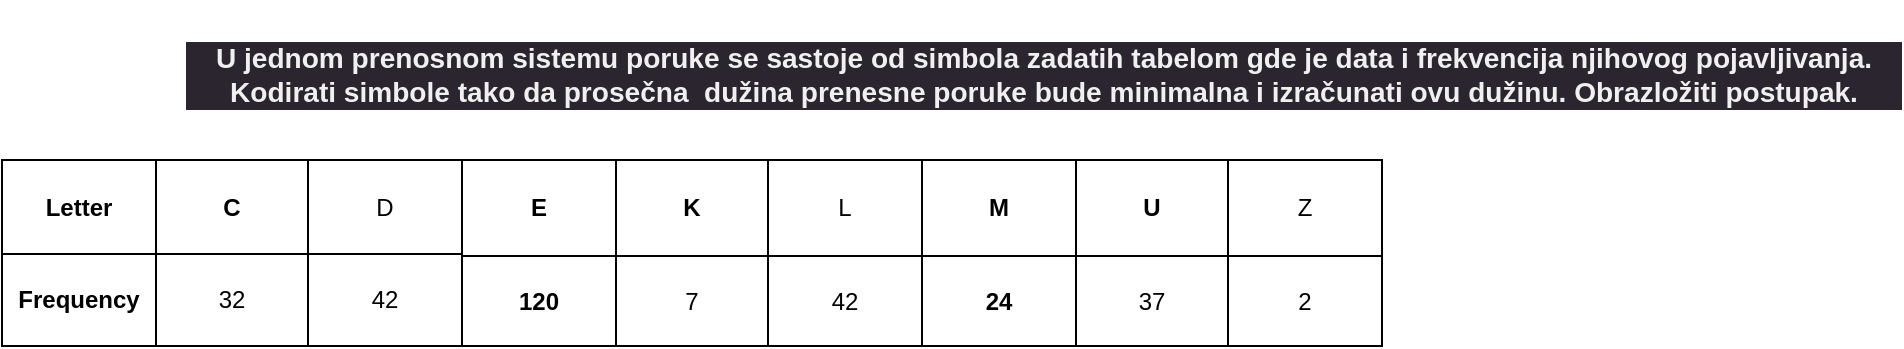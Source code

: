 <mxfile>
    <diagram id="tLFudKx_XNXjCjO-lnHd" name="Page-1">
        <mxGraphModel dx="1624" dy="750" grid="1" gridSize="10" guides="1" tooltips="1" connect="1" arrows="1" fold="1" page="1" pageScale="1" pageWidth="1100" pageHeight="850" math="0" shadow="0">
            <root>
                <mxCell id="0"/>
                <mxCell id="1" parent="0"/>
                <mxCell id="2" value="&lt;h3 style=&quot;border-color: rgb(0, 0, 0); color: rgb(240, 240, 240); font-family: Helvetica; font-style: normal; font-variant-ligatures: normal; font-variant-caps: normal; letter-spacing: normal; orphans: 2; text-align: center; text-indent: 0px; text-transform: none; widows: 2; word-spacing: 0px; -webkit-text-stroke-width: 0px; background-color: rgb(42, 37, 47); text-decoration-thickness: initial; text-decoration-style: initial; text-decoration-color: initial;&quot;&gt;U jednom prenosnom sistemu poruke se sastoje od simbola zadatih tabelom gde je data i frekvencija njihovog pojavljivanja. Kodirati simbole tako da prosečna&amp;nbsp; dužina prenesne poruke bude minimalna i izračunati ovu dužinu. Obrazložiti postupak.&lt;/h3&gt;" style="text;whiteSpace=wrap;html=1;" parent="1" vertex="1">
                    <mxGeometry x="100" width="860" height="90" as="geometry"/>
                </mxCell>
                <mxCell id="14" value="" style="childLayout=tableLayout;recursiveResize=0;shadow=0;fillColor=none;movable=0;resizable=0;rotatable=0;deletable=0;editable=0;connectable=0;" vertex="1" parent="1">
                    <mxGeometry x="10" y="80" width="230" height="93" as="geometry"/>
                </mxCell>
                <mxCell id="15" value="" style="shape=tableRow;horizontal=0;startSize=0;swimlaneHead=0;swimlaneBody=0;top=0;left=0;bottom=0;right=0;dropTarget=0;collapsible=0;recursiveResize=0;expand=0;fontStyle=0;fillColor=none;strokeColor=inherit;movable=0;resizable=0;rotatable=0;deletable=0;editable=0;connectable=0;" vertex="1" parent="14">
                    <mxGeometry width="230" height="47" as="geometry"/>
                </mxCell>
                <mxCell id="16" value="&lt;b&gt;Letter&lt;/b&gt;" style="connectable=0;recursiveResize=0;strokeColor=inherit;fillColor=none;align=center;whiteSpace=wrap;html=1;movable=0;resizable=0;rotatable=0;deletable=0;editable=0;" vertex="1" parent="15">
                    <mxGeometry width="77" height="47" as="geometry">
                        <mxRectangle width="77" height="47" as="alternateBounds"/>
                    </mxGeometry>
                </mxCell>
                <mxCell id="17" value="&lt;b&gt;C&lt;/b&gt;" style="connectable=0;recursiveResize=0;strokeColor=inherit;fillColor=none;align=center;whiteSpace=wrap;html=1;movable=0;resizable=0;rotatable=0;deletable=0;editable=0;" vertex="1" parent="15">
                    <mxGeometry x="77" width="76" height="47" as="geometry">
                        <mxRectangle width="76" height="47" as="alternateBounds"/>
                    </mxGeometry>
                </mxCell>
                <mxCell id="18" value="D" style="connectable=0;recursiveResize=0;strokeColor=inherit;fillColor=none;align=center;whiteSpace=wrap;html=1;movable=0;resizable=0;rotatable=0;deletable=0;editable=0;" vertex="1" parent="15">
                    <mxGeometry x="153" width="77" height="47" as="geometry">
                        <mxRectangle width="77" height="47" as="alternateBounds"/>
                    </mxGeometry>
                </mxCell>
                <mxCell id="19" style="shape=tableRow;horizontal=0;startSize=0;swimlaneHead=0;swimlaneBody=0;top=0;left=0;bottom=0;right=0;dropTarget=0;collapsible=0;recursiveResize=0;expand=0;fontStyle=0;fillColor=none;strokeColor=inherit;movable=0;resizable=0;rotatable=0;deletable=0;editable=0;connectable=0;" vertex="1" parent="14">
                    <mxGeometry y="47" width="230" height="46" as="geometry"/>
                </mxCell>
                <mxCell id="20" value="&lt;b&gt;Frequency&lt;/b&gt;" style="connectable=0;recursiveResize=0;strokeColor=inherit;fillColor=none;align=center;whiteSpace=wrap;html=1;movable=0;resizable=0;rotatable=0;deletable=0;editable=0;" vertex="1" parent="19">
                    <mxGeometry width="77" height="46" as="geometry">
                        <mxRectangle width="77" height="46" as="alternateBounds"/>
                    </mxGeometry>
                </mxCell>
                <mxCell id="21" value="32" style="connectable=0;recursiveResize=0;strokeColor=inherit;fillColor=none;align=center;whiteSpace=wrap;html=1;movable=0;resizable=0;rotatable=0;deletable=0;editable=0;" vertex="1" parent="19">
                    <mxGeometry x="77" width="76" height="46" as="geometry">
                        <mxRectangle width="76" height="46" as="alternateBounds"/>
                    </mxGeometry>
                </mxCell>
                <mxCell id="22" value="42" style="connectable=0;recursiveResize=0;strokeColor=inherit;fillColor=none;align=center;whiteSpace=wrap;html=1;movable=0;resizable=0;rotatable=0;deletable=0;editable=0;" vertex="1" parent="19">
                    <mxGeometry x="153" width="77" height="46" as="geometry">
                        <mxRectangle width="77" height="46" as="alternateBounds"/>
                    </mxGeometry>
                </mxCell>
                <mxCell id="65" value="" style="edgeStyle=none;html=1;movable=0;resizable=0;rotatable=0;deletable=0;editable=0;connectable=0;" edge="1" parent="1" source="46" target="56">
                    <mxGeometry relative="1" as="geometry"/>
                </mxCell>
                <mxCell id="46" value="" style="childLayout=tableLayout;recursiveResize=0;shadow=0;fillColor=none;movable=0;resizable=0;rotatable=0;deletable=0;editable=0;connectable=0;" vertex="1" parent="1">
                    <mxGeometry x="240" y="80" width="230" height="93" as="geometry"/>
                </mxCell>
                <mxCell id="47" value="" style="shape=tableRow;horizontal=0;startSize=0;swimlaneHead=0;swimlaneBody=0;top=0;left=0;bottom=0;right=0;dropTarget=0;collapsible=0;recursiveResize=0;expand=0;fontStyle=0;fillColor=none;strokeColor=inherit;movable=0;resizable=0;rotatable=0;deletable=0;editable=0;connectable=0;" vertex="1" parent="46">
                    <mxGeometry width="230" height="48" as="geometry"/>
                </mxCell>
                <mxCell id="48" value="&lt;b&gt;E&lt;/b&gt;" style="connectable=0;recursiveResize=0;strokeColor=inherit;fillColor=none;align=center;whiteSpace=wrap;html=1;movable=0;resizable=0;rotatable=0;deletable=0;editable=0;" vertex="1" parent="47">
                    <mxGeometry width="77" height="48" as="geometry">
                        <mxRectangle width="77" height="48" as="alternateBounds"/>
                    </mxGeometry>
                </mxCell>
                <mxCell id="49" value="&lt;b&gt;K&lt;/b&gt;" style="connectable=0;recursiveResize=0;strokeColor=inherit;fillColor=none;align=center;whiteSpace=wrap;html=1;movable=0;resizable=0;rotatable=0;deletable=0;editable=0;" vertex="1" parent="47">
                    <mxGeometry x="77" width="76" height="48" as="geometry">
                        <mxRectangle width="76" height="48" as="alternateBounds"/>
                    </mxGeometry>
                </mxCell>
                <mxCell id="50" value="L" style="connectable=0;recursiveResize=0;strokeColor=inherit;fillColor=none;align=center;whiteSpace=wrap;html=1;movable=0;resizable=0;rotatable=0;deletable=0;editable=0;" vertex="1" parent="47">
                    <mxGeometry x="153" width="77" height="48" as="geometry">
                        <mxRectangle width="77" height="48" as="alternateBounds"/>
                    </mxGeometry>
                </mxCell>
                <mxCell id="51" style="shape=tableRow;horizontal=0;startSize=0;swimlaneHead=0;swimlaneBody=0;top=0;left=0;bottom=0;right=0;dropTarget=0;collapsible=0;recursiveResize=0;expand=0;fontStyle=0;fillColor=none;strokeColor=inherit;movable=0;resizable=0;rotatable=0;deletable=0;editable=0;connectable=0;" vertex="1" parent="46">
                    <mxGeometry y="48" width="230" height="45" as="geometry"/>
                </mxCell>
                <mxCell id="52" value="&lt;b&gt;120&lt;/b&gt;" style="connectable=0;recursiveResize=0;strokeColor=inherit;fillColor=none;align=center;whiteSpace=wrap;html=1;movable=0;resizable=0;rotatable=0;deletable=0;editable=0;" vertex="1" parent="51">
                    <mxGeometry width="77" height="45" as="geometry">
                        <mxRectangle width="77" height="45" as="alternateBounds"/>
                    </mxGeometry>
                </mxCell>
                <mxCell id="53" value="7" style="connectable=0;recursiveResize=0;strokeColor=inherit;fillColor=none;align=center;whiteSpace=wrap;html=1;movable=0;resizable=0;rotatable=0;deletable=0;editable=0;" vertex="1" parent="51">
                    <mxGeometry x="77" width="76" height="45" as="geometry">
                        <mxRectangle width="76" height="45" as="alternateBounds"/>
                    </mxGeometry>
                </mxCell>
                <mxCell id="54" value="42" style="connectable=0;recursiveResize=0;strokeColor=inherit;fillColor=none;align=center;whiteSpace=wrap;html=1;movable=0;resizable=0;rotatable=0;deletable=0;editable=0;" vertex="1" parent="51">
                    <mxGeometry x="153" width="77" height="45" as="geometry">
                        <mxRectangle width="77" height="45" as="alternateBounds"/>
                    </mxGeometry>
                </mxCell>
                <mxCell id="56" value="" style="childLayout=tableLayout;recursiveResize=0;shadow=0;fillColor=none;movable=0;resizable=0;rotatable=0;deletable=0;editable=0;connectable=0;" vertex="1" parent="1">
                    <mxGeometry x="470" y="80" width="230" height="93" as="geometry"/>
                </mxCell>
                <mxCell id="57" value="" style="shape=tableRow;horizontal=0;startSize=0;swimlaneHead=0;swimlaneBody=0;top=0;left=0;bottom=0;right=0;dropTarget=0;collapsible=0;recursiveResize=0;expand=0;fontStyle=0;fillColor=none;strokeColor=inherit;movable=0;resizable=0;rotatable=0;deletable=0;editable=0;connectable=0;" vertex="1" parent="56">
                    <mxGeometry width="230" height="48" as="geometry"/>
                </mxCell>
                <mxCell id="58" value="&lt;b&gt;M&lt;/b&gt;" style="connectable=0;recursiveResize=0;strokeColor=inherit;fillColor=none;align=center;whiteSpace=wrap;html=1;movable=0;resizable=0;rotatable=0;deletable=0;editable=0;" vertex="1" parent="57">
                    <mxGeometry width="77" height="48" as="geometry">
                        <mxRectangle width="77" height="48" as="alternateBounds"/>
                    </mxGeometry>
                </mxCell>
                <mxCell id="59" value="&lt;b&gt;U&lt;/b&gt;" style="connectable=0;recursiveResize=0;strokeColor=inherit;fillColor=none;align=center;whiteSpace=wrap;html=1;movable=0;resizable=0;rotatable=0;deletable=0;editable=0;" vertex="1" parent="57">
                    <mxGeometry x="77" width="76" height="48" as="geometry">
                        <mxRectangle width="76" height="48" as="alternateBounds"/>
                    </mxGeometry>
                </mxCell>
                <mxCell id="60" value="Z" style="connectable=0;recursiveResize=0;strokeColor=inherit;fillColor=none;align=center;whiteSpace=wrap;html=1;movable=0;resizable=0;rotatable=0;deletable=0;editable=0;" vertex="1" parent="57">
                    <mxGeometry x="153" width="77" height="48" as="geometry">
                        <mxRectangle width="77" height="48" as="alternateBounds"/>
                    </mxGeometry>
                </mxCell>
                <mxCell id="61" style="shape=tableRow;horizontal=0;startSize=0;swimlaneHead=0;swimlaneBody=0;top=0;left=0;bottom=0;right=0;dropTarget=0;collapsible=0;recursiveResize=0;expand=0;fontStyle=0;fillColor=none;strokeColor=inherit;movable=0;resizable=0;rotatable=0;deletable=0;editable=0;connectable=0;" vertex="1" parent="56">
                    <mxGeometry y="48" width="230" height="45" as="geometry"/>
                </mxCell>
                <mxCell id="62" value="&lt;b&gt;24&lt;/b&gt;" style="connectable=0;recursiveResize=0;strokeColor=inherit;fillColor=none;align=center;whiteSpace=wrap;html=1;movable=0;resizable=0;rotatable=0;deletable=0;editable=0;" vertex="1" parent="61">
                    <mxGeometry width="77" height="45" as="geometry">
                        <mxRectangle width="77" height="45" as="alternateBounds"/>
                    </mxGeometry>
                </mxCell>
                <mxCell id="63" value="37" style="connectable=0;recursiveResize=0;strokeColor=inherit;fillColor=none;align=center;whiteSpace=wrap;html=1;movable=0;resizable=0;rotatable=0;deletable=0;editable=0;" vertex="1" parent="61">
                    <mxGeometry x="77" width="76" height="45" as="geometry">
                        <mxRectangle width="76" height="45" as="alternateBounds"/>
                    </mxGeometry>
                </mxCell>
                <mxCell id="64" value="2" style="connectable=0;recursiveResize=0;strokeColor=inherit;fillColor=none;align=center;whiteSpace=wrap;html=1;movable=0;resizable=0;rotatable=0;deletable=0;editable=0;" vertex="1" parent="61">
                    <mxGeometry x="153" width="77" height="45" as="geometry">
                        <mxRectangle width="77" height="45" as="alternateBounds"/>
                    </mxGeometry>
                </mxCell>
            </root>
        </mxGraphModel>
    </diagram>
</mxfile>